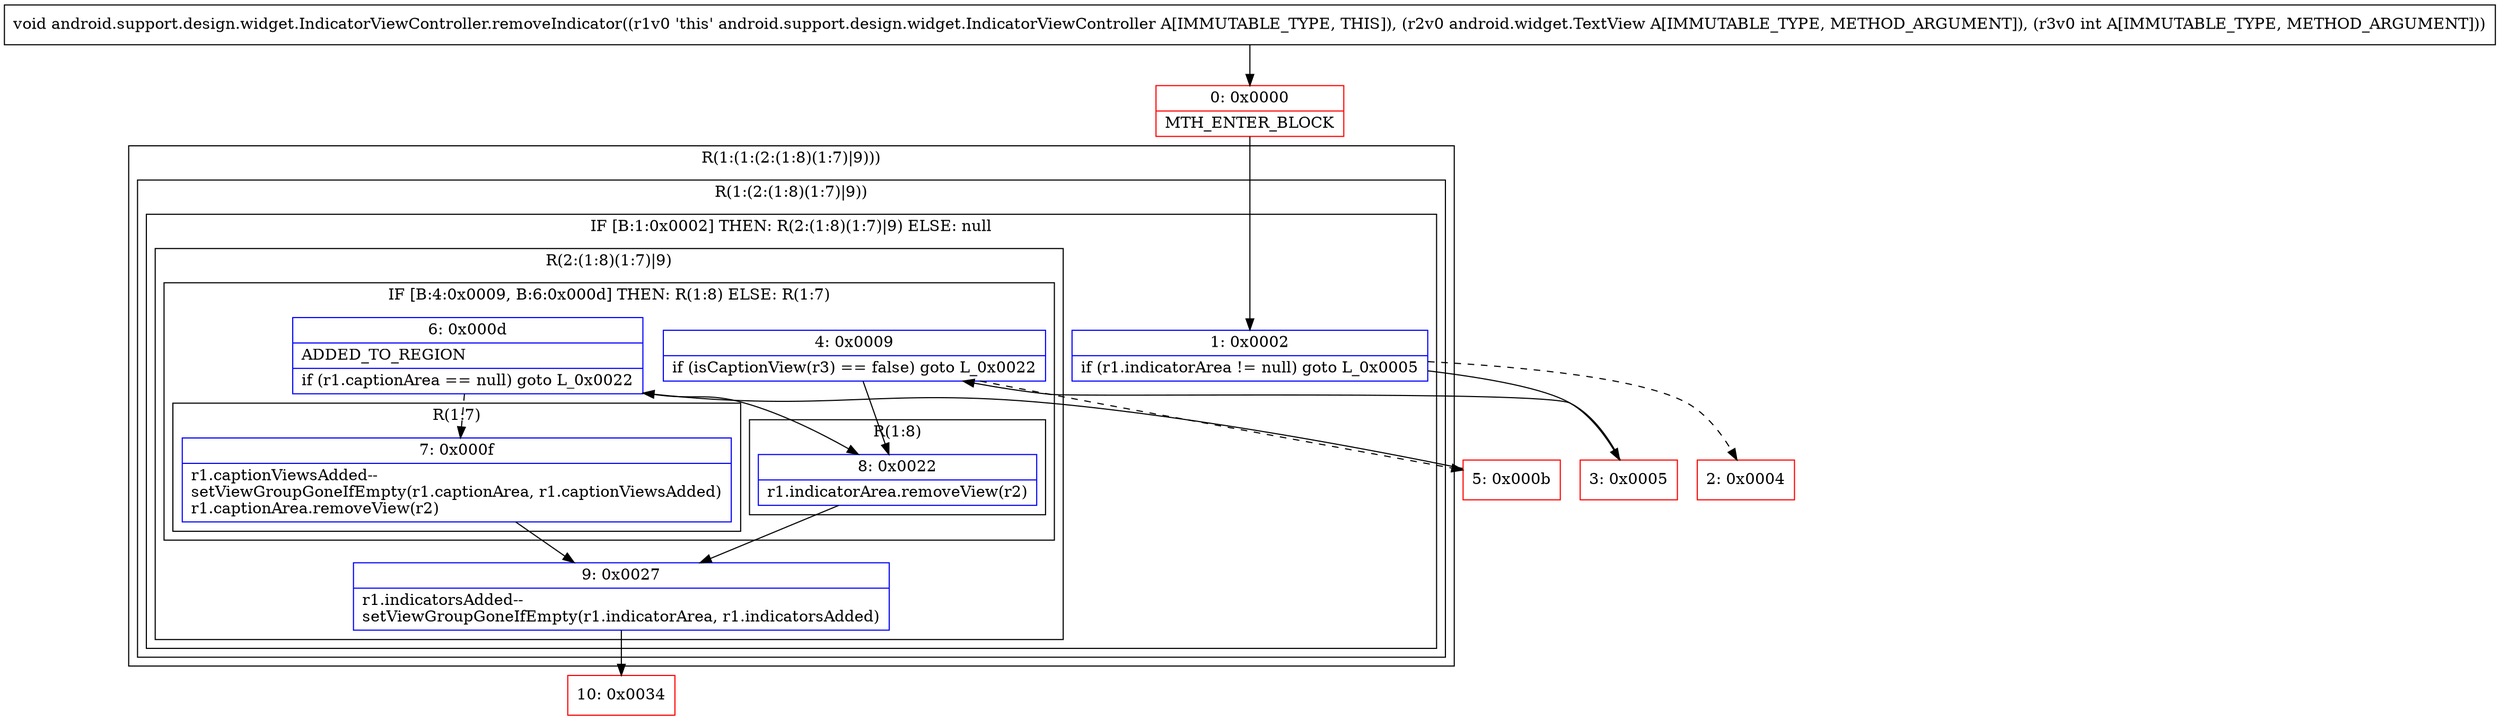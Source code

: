 digraph "CFG forandroid.support.design.widget.IndicatorViewController.removeIndicator(Landroid\/widget\/TextView;I)V" {
subgraph cluster_Region_1329392176 {
label = "R(1:(1:(2:(1:8)(1:7)|9)))";
node [shape=record,color=blue];
subgraph cluster_Region_290478932 {
label = "R(1:(2:(1:8)(1:7)|9))";
node [shape=record,color=blue];
subgraph cluster_IfRegion_955853612 {
label = "IF [B:1:0x0002] THEN: R(2:(1:8)(1:7)|9) ELSE: null";
node [shape=record,color=blue];
Node_1 [shape=record,label="{1\:\ 0x0002|if (r1.indicatorArea != null) goto L_0x0005\l}"];
subgraph cluster_Region_1316759250 {
label = "R(2:(1:8)(1:7)|9)";
node [shape=record,color=blue];
subgraph cluster_IfRegion_1723414599 {
label = "IF [B:4:0x0009, B:6:0x000d] THEN: R(1:8) ELSE: R(1:7)";
node [shape=record,color=blue];
Node_4 [shape=record,label="{4\:\ 0x0009|if (isCaptionView(r3) == false) goto L_0x0022\l}"];
Node_6 [shape=record,label="{6\:\ 0x000d|ADDED_TO_REGION\l|if (r1.captionArea == null) goto L_0x0022\l}"];
subgraph cluster_Region_1965049151 {
label = "R(1:8)";
node [shape=record,color=blue];
Node_8 [shape=record,label="{8\:\ 0x0022|r1.indicatorArea.removeView(r2)\l}"];
}
subgraph cluster_Region_82944252 {
label = "R(1:7)";
node [shape=record,color=blue];
Node_7 [shape=record,label="{7\:\ 0x000f|r1.captionViewsAdded\-\-\lsetViewGroupGoneIfEmpty(r1.captionArea, r1.captionViewsAdded)\lr1.captionArea.removeView(r2)\l}"];
}
}
Node_9 [shape=record,label="{9\:\ 0x0027|r1.indicatorsAdded\-\-\lsetViewGroupGoneIfEmpty(r1.indicatorArea, r1.indicatorsAdded)\l}"];
}
}
}
}
Node_0 [shape=record,color=red,label="{0\:\ 0x0000|MTH_ENTER_BLOCK\l}"];
Node_2 [shape=record,color=red,label="{2\:\ 0x0004}"];
Node_3 [shape=record,color=red,label="{3\:\ 0x0005}"];
Node_5 [shape=record,color=red,label="{5\:\ 0x000b}"];
Node_10 [shape=record,color=red,label="{10\:\ 0x0034}"];
MethodNode[shape=record,label="{void android.support.design.widget.IndicatorViewController.removeIndicator((r1v0 'this' android.support.design.widget.IndicatorViewController A[IMMUTABLE_TYPE, THIS]), (r2v0 android.widget.TextView A[IMMUTABLE_TYPE, METHOD_ARGUMENT]), (r3v0 int A[IMMUTABLE_TYPE, METHOD_ARGUMENT])) }"];
MethodNode -> Node_0;
Node_1 -> Node_2[style=dashed];
Node_1 -> Node_3;
Node_4 -> Node_5[style=dashed];
Node_4 -> Node_8;
Node_6 -> Node_7[style=dashed];
Node_6 -> Node_8;
Node_8 -> Node_9;
Node_7 -> Node_9;
Node_9 -> Node_10;
Node_0 -> Node_1;
Node_3 -> Node_4;
Node_5 -> Node_6;
}

